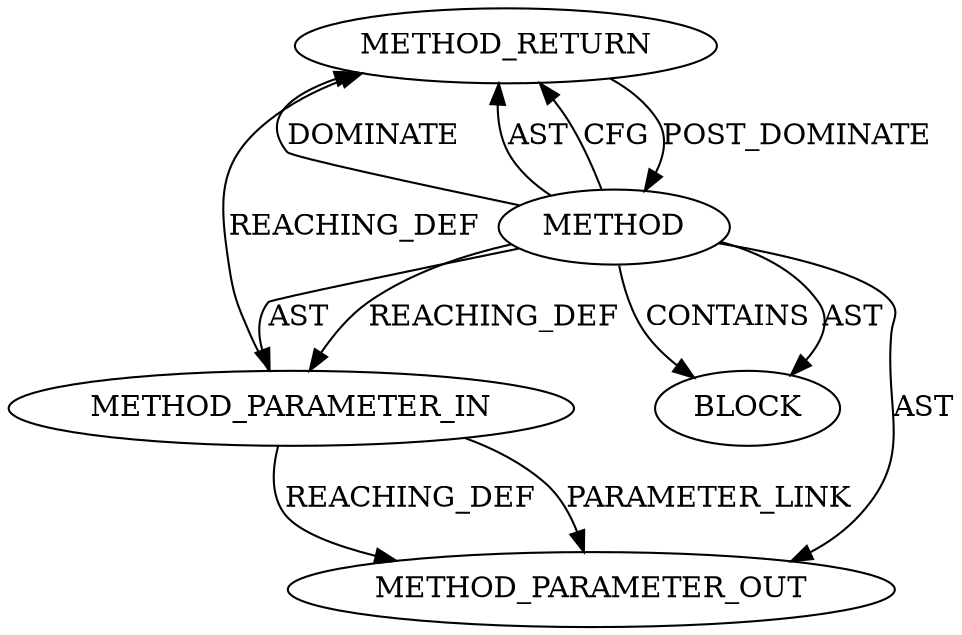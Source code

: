 digraph {
  19459 [label=METHOD_RETURN ORDER=2 CODE="RET" TYPE_FULL_NAME="ANY" EVALUATION_STRATEGY="BY_VALUE"]
  19458 [label=BLOCK ORDER=1 ARGUMENT_INDEX=1 CODE="<empty>" TYPE_FULL_NAME="ANY"]
  19457 [label=METHOD_PARAMETER_IN ORDER=1 CODE="p1" IS_VARIADIC=false TYPE_FULL_NAME="ANY" EVALUATION_STRATEGY="BY_VALUE" INDEX=1 NAME="p1"]
  19456 [label=METHOD AST_PARENT_TYPE="NAMESPACE_BLOCK" AST_PARENT_FULL_NAME="<global>" ORDER=0 CODE="<empty>" FULL_NAME="refcount_dec_and_test" IS_EXTERNAL=true FILENAME="<empty>" SIGNATURE="" NAME="refcount_dec_and_test"]
  21799 [label=METHOD_PARAMETER_OUT ORDER=1 CODE="p1" IS_VARIADIC=false TYPE_FULL_NAME="ANY" EVALUATION_STRATEGY="BY_VALUE" INDEX=1 NAME="p1"]
  19456 -> 19457 [label=REACHING_DEF VARIABLE=""]
  19456 -> 19459 [label=DOMINATE ]
  19457 -> 19459 [label=REACHING_DEF VARIABLE="p1"]
  19456 -> 19458 [label=AST ]
  19456 -> 19458 [label=CONTAINS ]
  19456 -> 19459 [label=AST ]
  19457 -> 21799 [label=PARAMETER_LINK ]
  19456 -> 19459 [label=CFG ]
  19457 -> 21799 [label=REACHING_DEF VARIABLE="p1"]
  19456 -> 19457 [label=AST ]
  19459 -> 19456 [label=POST_DOMINATE ]
  19456 -> 21799 [label=AST ]
}
